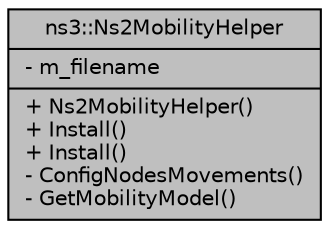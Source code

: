 digraph "ns3::Ns2MobilityHelper"
{
  edge [fontname="Helvetica",fontsize="10",labelfontname="Helvetica",labelfontsize="10"];
  node [fontname="Helvetica",fontsize="10",shape=record];
  Node1 [label="{ns3::Ns2MobilityHelper\n|- m_filename\l|+ Ns2MobilityHelper()\l+ Install()\l+ Install()\l- ConfigNodesMovements()\l- GetMobilityModel()\l}",height=0.2,width=0.4,color="black", fillcolor="grey75", style="filled", fontcolor="black"];
}
